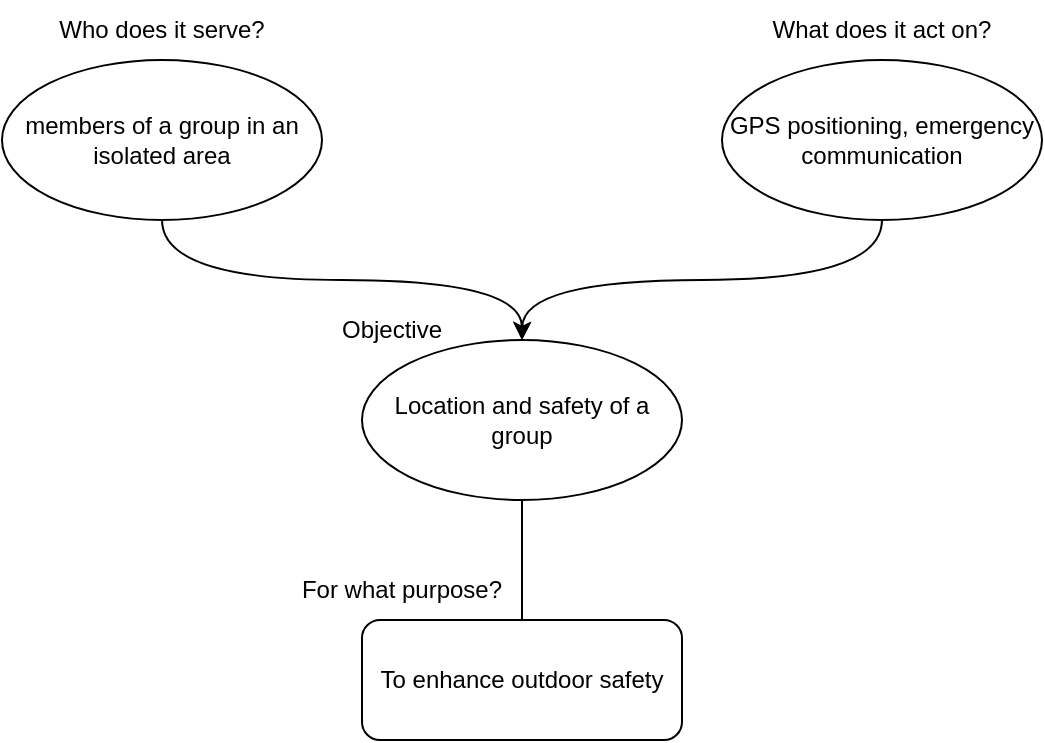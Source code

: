 <mxfile version="22.1.21" type="device">
  <diagram id="Ys7r6wQlN8OSX5Q3kyQ0" name="Page-1">
    <mxGraphModel dx="1036" dy="614" grid="1" gridSize="10" guides="1" tooltips="1" connect="1" arrows="1" fold="1" page="1" pageScale="1" pageWidth="827" pageHeight="1169" math="0" shadow="0">
      <root>
        <mxCell id="0" />
        <mxCell id="1" parent="0" />
        <mxCell id="2" style="edgeStyle=orthogonalEdgeStyle;curved=1;html=1;exitX=0.5;exitY=1;exitDx=0;exitDy=0;entryX=0.5;entryY=0;entryDx=0;entryDy=0;endArrow=none;endFill=0;" parent="1" source="3" target="4" edge="1">
          <mxGeometry relative="1" as="geometry" />
        </mxCell>
        <mxCell id="3" value="Location and safety of a group" style="ellipse;whiteSpace=wrap;html=1;" parent="1" vertex="1">
          <mxGeometry x="240" y="300" width="160" height="80" as="geometry" />
        </mxCell>
        <mxCell id="4" value="To enhance outdoor safety" style="rounded=1;whiteSpace=wrap;html=1;" parent="1" vertex="1">
          <mxGeometry x="240" y="440" width="160" height="60" as="geometry" />
        </mxCell>
        <mxCell id="5" style="edgeStyle=orthogonalEdgeStyle;html=1;exitX=0.5;exitY=1;exitDx=0;exitDy=0;entryX=0.5;entryY=0;entryDx=0;entryDy=0;curved=1;" parent="1" source="6" target="3" edge="1">
          <mxGeometry relative="1" as="geometry" />
        </mxCell>
        <mxCell id="6" value="members of a group in an isolated area" style="ellipse;whiteSpace=wrap;html=1;" parent="1" vertex="1">
          <mxGeometry x="60" y="160" width="160" height="80" as="geometry" />
        </mxCell>
        <mxCell id="7" style="edgeStyle=orthogonalEdgeStyle;html=1;exitX=0.5;exitY=1;exitDx=0;exitDy=0;curved=1;" parent="1" source="8" edge="1">
          <mxGeometry relative="1" as="geometry">
            <mxPoint x="320" y="300" as="targetPoint" />
          </mxGeometry>
        </mxCell>
        <mxCell id="8" value="GPS positioning, emergency communication" style="ellipse;whiteSpace=wrap;html=1;" parent="1" vertex="1">
          <mxGeometry x="420" y="160" width="160" height="80" as="geometry" />
        </mxCell>
        <mxCell id="9" value="Who does it serve?" style="text;html=1;strokeColor=none;fillColor=none;align=center;verticalAlign=middle;whiteSpace=wrap;rounded=0;" parent="1" vertex="1">
          <mxGeometry x="60" y="130" width="160" height="30" as="geometry" />
        </mxCell>
        <mxCell id="10" value="What does it act on?" style="text;html=1;strokeColor=none;fillColor=none;align=center;verticalAlign=middle;whiteSpace=wrap;rounded=0;" parent="1" vertex="1">
          <mxGeometry x="420" y="130" width="160" height="30" as="geometry" />
        </mxCell>
        <mxCell id="11" value="Objective" style="text;html=1;strokeColor=none;fillColor=none;align=center;verticalAlign=middle;whiteSpace=wrap;rounded=0;" parent="1" vertex="1">
          <mxGeometry x="220" y="280" width="70" height="30" as="geometry" />
        </mxCell>
        <mxCell id="12" value="For what purpose?" style="text;html=1;strokeColor=none;fillColor=none;align=center;verticalAlign=middle;whiteSpace=wrap;rounded=0;" parent="1" vertex="1">
          <mxGeometry x="200" y="410" width="120" height="30" as="geometry" />
        </mxCell>
      </root>
    </mxGraphModel>
  </diagram>
</mxfile>
